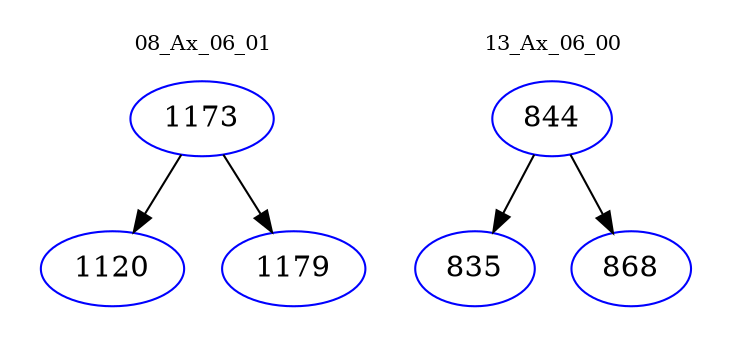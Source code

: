 digraph{
subgraph cluster_0 {
color = white
label = "08_Ax_06_01";
fontsize=10;
T0_1173 [label="1173", color="blue"]
T0_1173 -> T0_1120 [color="black"]
T0_1120 [label="1120", color="blue"]
T0_1173 -> T0_1179 [color="black"]
T0_1179 [label="1179", color="blue"]
}
subgraph cluster_1 {
color = white
label = "13_Ax_06_00";
fontsize=10;
T1_844 [label="844", color="blue"]
T1_844 -> T1_835 [color="black"]
T1_835 [label="835", color="blue"]
T1_844 -> T1_868 [color="black"]
T1_868 [label="868", color="blue"]
}
}
